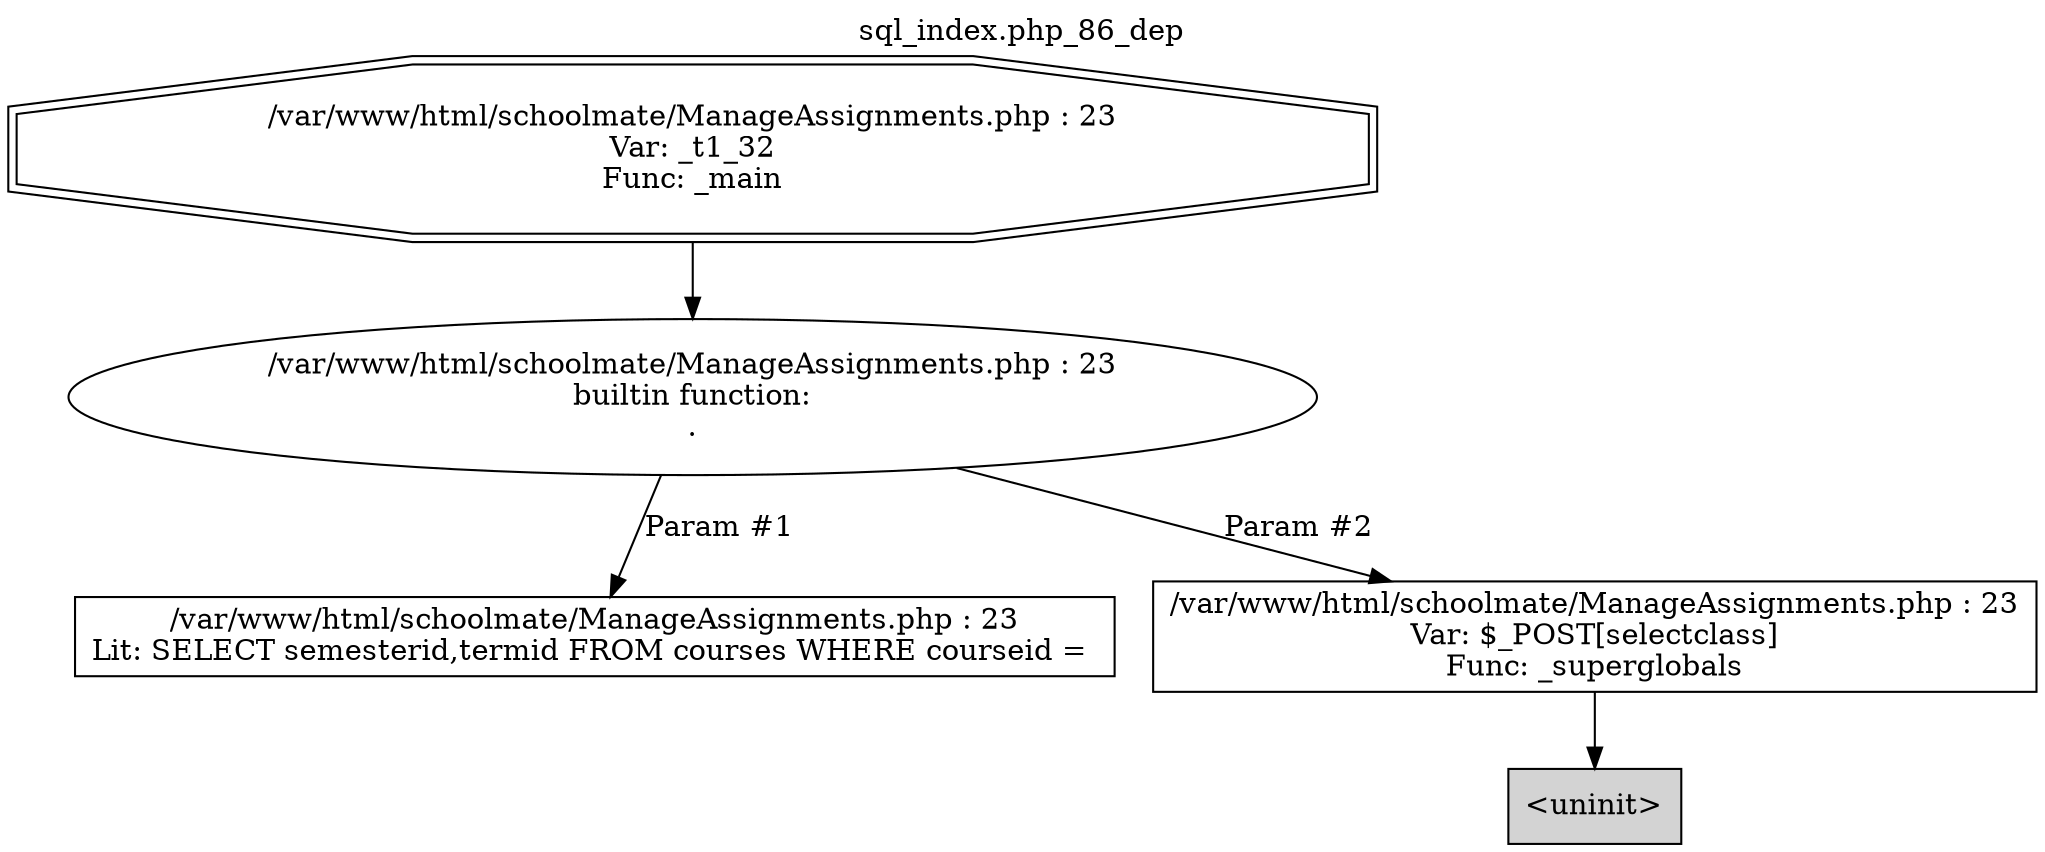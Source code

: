 digraph cfg {
  label="sql_index.php_86_dep";
  labelloc=t;
  n1 [shape=doubleoctagon, label="/var/www/html/schoolmate/ManageAssignments.php : 23\nVar: _t1_32\nFunc: _main\n"];
  n2 [shape=ellipse, label="/var/www/html/schoolmate/ManageAssignments.php : 23\nbuiltin function:\n.\n"];
  n3 [shape=box, label="/var/www/html/schoolmate/ManageAssignments.php : 23\nLit: SELECT semesterid,termid FROM courses WHERE courseid = \n"];
  n4 [shape=box, label="/var/www/html/schoolmate/ManageAssignments.php : 23\nVar: $_POST[selectclass]\nFunc: _superglobals\n"];
  n5 [shape=box, label="<uninit>",style=filled];
  n1 -> n2;
  n2 -> n3[label="Param #1"];
  n2 -> n4[label="Param #2"];
  n4 -> n5;
}

